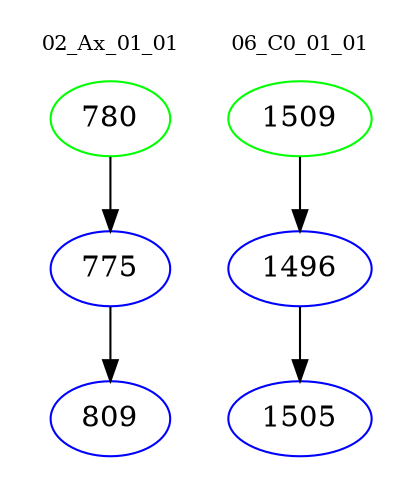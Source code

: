 digraph{
subgraph cluster_0 {
color = white
label = "02_Ax_01_01";
fontsize=10;
T0_780 [label="780", color="green"]
T0_780 -> T0_775 [color="black"]
T0_775 [label="775", color="blue"]
T0_775 -> T0_809 [color="black"]
T0_809 [label="809", color="blue"]
}
subgraph cluster_1 {
color = white
label = "06_C0_01_01";
fontsize=10;
T1_1509 [label="1509", color="green"]
T1_1509 -> T1_1496 [color="black"]
T1_1496 [label="1496", color="blue"]
T1_1496 -> T1_1505 [color="black"]
T1_1505 [label="1505", color="blue"]
}
}
